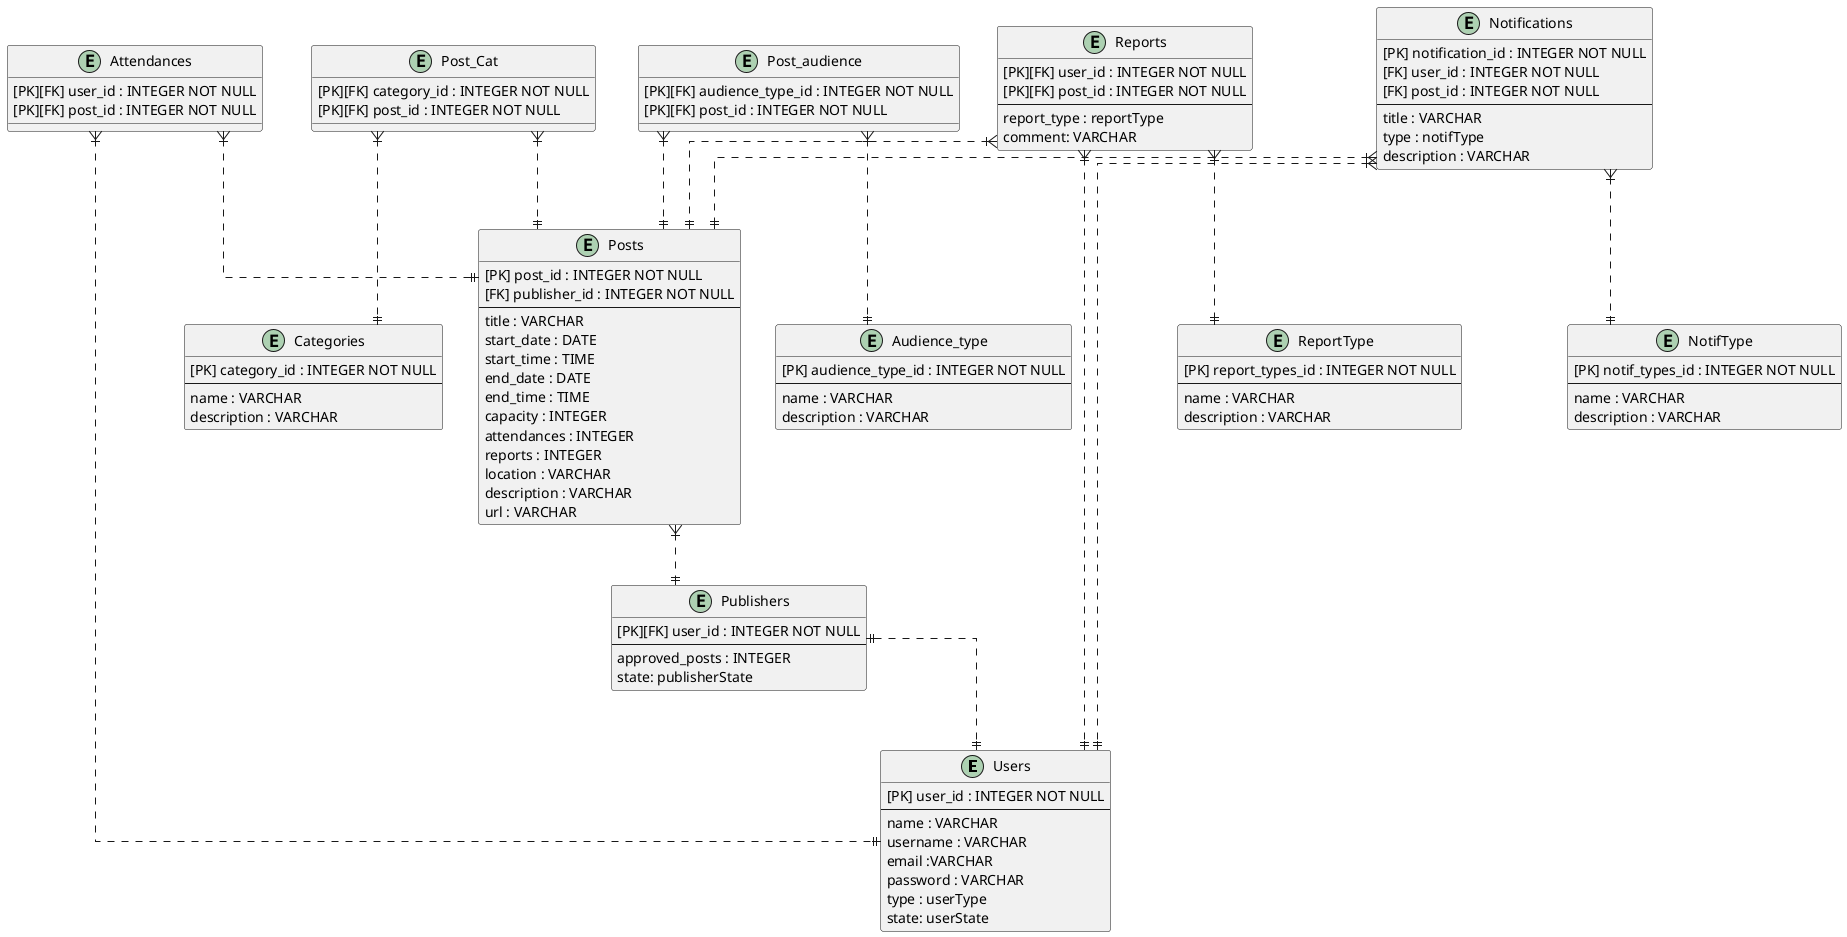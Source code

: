 @startuml entity_relation

' hide the spot
' hide circle

' avoid problems with angled crows feet
skinparam linetype ortho


entity "Users" as users {
    [PK] user_id : INTEGER NOT NULL
    --
    name : VARCHAR
    username : VARCHAR
    email :VARCHAR
    password : VARCHAR
    type : userType
    state: userState
}

entity "Publishers" as publishers {
    [PK][FK] user_id : INTEGER NOT NULL
    --
    approved_posts : INTEGER
    state: publisherState
}

entity "Posts" as posts {
    [PK] post_id : INTEGER NOT NULL
    [FK] publisher_id : INTEGER NOT NULL
    --
    title : VARCHAR
    start_date : DATE
    start_time : TIME
    end_date : DATE
    end_time : TIME
    capacity : INTEGER
    attendances : INTEGER
    reports : INTEGER
    location : VARCHAR
    description : VARCHAR
    url : VARCHAR
}

entity "Categories" as cats {
    [PK] category_id : INTEGER NOT NULL
    --
    name : VARCHAR
    description : VARCHAR
}

entity "Post_Cat" as post_cat {
    [PK][FK] category_id : INTEGER NOT NULL
    [PK][FK] post_id : INTEGER NOT NULL
}

entity "Audience_type" as audience_type {
    [PK] audience_type_id : INTEGER NOT NULL
    --
    name : VARCHAR
    description : VARCHAR
}

entity "Post_audience" as post_audience {
    [PK][FK] audience_type_id : INTEGER NOT NULL
    [PK][FK] post_id : INTEGER NOT NULL
}

entity "Attendances" as attendances {
    [PK][FK] user_id : INTEGER NOT NULL
    [PK][FK] post_id : INTEGER NOT NULL
}

entity "ReportType" as report_types {
    [PK] report_types_id : INTEGER NOT NULL
    --
    name : VARCHAR
    description : VARCHAR
}

entity "Reports" as reports {
    [PK][FK] user_id : INTEGER NOT NULL
    [PK][FK] post_id : INTEGER NOT NULL
    --
    report_type : reportType
    comment: VARCHAR
}


entity "NotifType" as notifTypes {
    [PK] notif_types_id : INTEGER NOT NULL
    --
    name : VARCHAR
    description : VARCHAR
}

entity "Notifications" as notifs {
    [PK] notification_id : INTEGER NOT NULL
    [FK] user_id : INTEGER NOT NULL
    [FK] post_id : INTEGER NOT NULL
    --
    title : VARCHAR
    type : notifType
    description : VARCHAR
}

publishers ||..|| users
posts }|..|| publishers
post_cat }|..|| posts
post_cat }|..|| cats
post_audience }|..|| posts
post_audience }|..|| audience_type
attendances }|..|| posts
attendances }|..|| users
reports }|..|| posts
reports }|..|| users
reports }|..|| report_types

notifs }|..|| users
notifs }|..|| posts
notifs }|..|| notifTypes





@enduml
